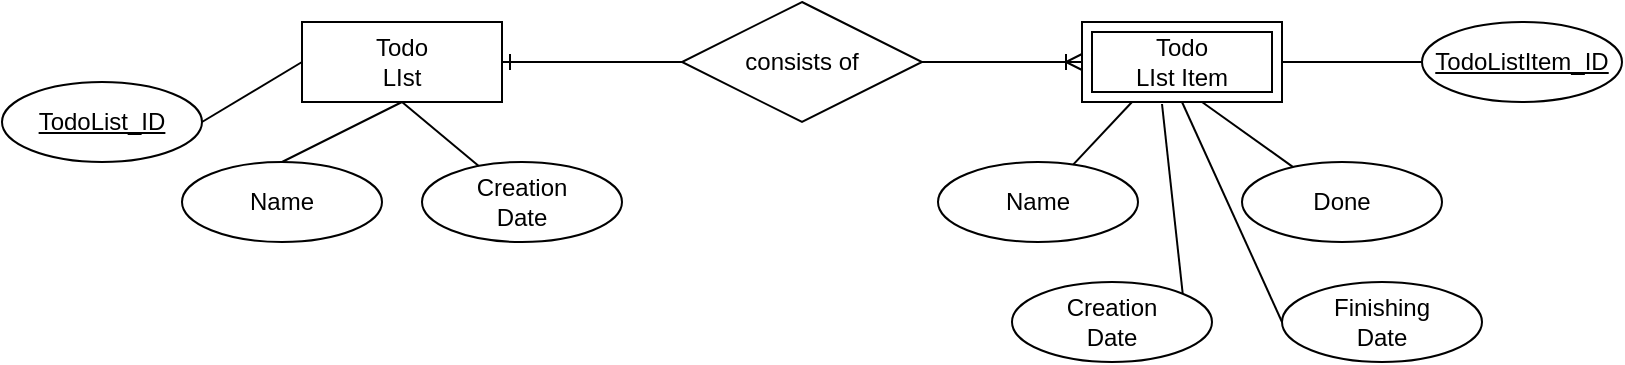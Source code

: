 <mxfile version="20.2.3" type="device" pages="2"><diagram id="R2lEEEUBdFMjLlhIrx00" name="Page-1"><mxGraphModel dx="1718" dy="553" grid="1" gridSize="10" guides="1" tooltips="1" connect="1" arrows="1" fold="1" page="1" pageScale="1" pageWidth="850" pageHeight="1100" math="0" shadow="0" extFonts="Permanent Marker^https://fonts.googleapis.com/css?family=Permanent+Marker"><root><mxCell id="0"/><mxCell id="1" parent="0"/><mxCell id="QV5DU34FES991CtCLiho-6" style="edgeStyle=none;rounded=0;orthogonalLoop=1;jettySize=auto;html=1;exitX=1;exitY=0.5;exitDx=0;exitDy=0;endArrow=none;endFill=0;startArrow=ERone;startFill=0;" edge="1" parent="1" source="QV5DU34FES991CtCLiho-1" target="QV5DU34FES991CtCLiho-4"><mxGeometry relative="1" as="geometry"/></mxCell><mxCell id="QV5DU34FES991CtCLiho-10" style="edgeStyle=none;rounded=0;orthogonalLoop=1;jettySize=auto;html=1;exitX=0.5;exitY=1;exitDx=0;exitDy=0;entryX=0.5;entryY=0;entryDx=0;entryDy=0;startArrow=none;startFill=0;endArrow=none;endFill=0;" edge="1" parent="1" source="QV5DU34FES991CtCLiho-1" target="QV5DU34FES991CtCLiho-9"><mxGeometry relative="1" as="geometry"/></mxCell><mxCell id="QV5DU34FES991CtCLiho-1" value="Todo &lt;br&gt;LIst" style="whiteSpace=wrap;html=1;align=center;" vertex="1" parent="1"><mxGeometry x="30" y="40" width="100" height="40" as="geometry"/></mxCell><mxCell id="QV5DU34FES991CtCLiho-3" value="Todo&lt;br&gt;LIst Item" style="shape=ext;margin=3;double=1;whiteSpace=wrap;html=1;align=center;" vertex="1" parent="1"><mxGeometry x="420" y="40" width="100" height="40" as="geometry"/></mxCell><mxCell id="QV5DU34FES991CtCLiho-4" value="consists of" style="shape=rhombus;perimeter=rhombusPerimeter;whiteSpace=wrap;html=1;align=center;" vertex="1" parent="1"><mxGeometry x="220" y="30" width="120" height="60" as="geometry"/></mxCell><mxCell id="QV5DU34FES991CtCLiho-8" style="edgeStyle=none;rounded=0;orthogonalLoop=1;jettySize=auto;html=1;endArrow=ERoneToMany;endFill=0;exitX=1;exitY=0.5;exitDx=0;exitDy=0;entryX=0;entryY=0.5;entryDx=0;entryDy=0;" edge="1" parent="1" source="QV5DU34FES991CtCLiho-4" target="QV5DU34FES991CtCLiho-3"><mxGeometry relative="1" as="geometry"><mxPoint x="340" y="60" as="sourcePoint"/><mxPoint x="420" y="59.5" as="targetPoint"/></mxGeometry></mxCell><mxCell id="QV5DU34FES991CtCLiho-9" value="Name" style="ellipse;whiteSpace=wrap;html=1;align=center;" vertex="1" parent="1"><mxGeometry x="-30" y="110" width="100" height="40" as="geometry"/></mxCell><mxCell id="QV5DU34FES991CtCLiho-11" value="Name" style="ellipse;whiteSpace=wrap;html=1;align=center;" vertex="1" parent="1"><mxGeometry x="348" y="110" width="100" height="40" as="geometry"/></mxCell><mxCell id="QV5DU34FES991CtCLiho-12" value="Creation &lt;br&gt;Date" style="ellipse;whiteSpace=wrap;html=1;align=center;" vertex="1" parent="1"><mxGeometry x="90" y="110" width="100" height="40" as="geometry"/></mxCell><mxCell id="QV5DU34FES991CtCLiho-13" style="edgeStyle=none;rounded=0;orthogonalLoop=1;jettySize=auto;html=1;exitX=0.5;exitY=1;exitDx=0;exitDy=0;startArrow=none;startFill=0;endArrow=none;endFill=0;" edge="1" parent="1" source="QV5DU34FES991CtCLiho-1" target="QV5DU34FES991CtCLiho-12"><mxGeometry relative="1" as="geometry"><mxPoint x="90" y="90" as="sourcePoint"/><mxPoint x="30" y="120" as="targetPoint"/></mxGeometry></mxCell><mxCell id="QV5DU34FES991CtCLiho-14" style="edgeStyle=none;rounded=0;orthogonalLoop=1;jettySize=auto;html=1;startArrow=none;startFill=0;endArrow=none;endFill=0;exitX=0.25;exitY=1;exitDx=0;exitDy=0;" edge="1" parent="1" source="QV5DU34FES991CtCLiho-3" target="QV5DU34FES991CtCLiho-11"><mxGeometry relative="1" as="geometry"><mxPoint x="150" y="90" as="sourcePoint"/><mxPoint x="128.363" y="121.97" as="targetPoint"/></mxGeometry></mxCell><mxCell id="QV5DU34FES991CtCLiho-15" value="Done" style="ellipse;whiteSpace=wrap;html=1;align=center;" vertex="1" parent="1"><mxGeometry x="500" y="110" width="100" height="40" as="geometry"/></mxCell><mxCell id="QV5DU34FES991CtCLiho-16" style="edgeStyle=none;rounded=0;orthogonalLoop=1;jettySize=auto;html=1;startArrow=none;startFill=0;endArrow=none;endFill=0;exitX=0.6;exitY=1;exitDx=0;exitDy=0;exitPerimeter=0;" edge="1" parent="1" source="QV5DU34FES991CtCLiho-3" target="QV5DU34FES991CtCLiho-15"><mxGeometry relative="1" as="geometry"><mxPoint x="480" y="70" as="sourcePoint"/><mxPoint x="442.9" y="120.251" as="targetPoint"/></mxGeometry></mxCell><mxCell id="QV5DU34FES991CtCLiho-17" value="Creation&lt;br&gt;Date" style="ellipse;whiteSpace=wrap;html=1;align=center;" vertex="1" parent="1"><mxGeometry x="385" y="170" width="100" height="40" as="geometry"/></mxCell><mxCell id="QV5DU34FES991CtCLiho-18" value="Finishing&lt;br&gt;Date" style="ellipse;whiteSpace=wrap;html=1;align=center;" vertex="1" parent="1"><mxGeometry x="520" y="170" width="100" height="40" as="geometry"/></mxCell><mxCell id="QV5DU34FES991CtCLiho-19" style="edgeStyle=none;rounded=0;orthogonalLoop=1;jettySize=auto;html=1;startArrow=none;startFill=0;endArrow=none;endFill=0;exitX=0.4;exitY=1.025;exitDx=0;exitDy=0;exitPerimeter=0;entryX=1;entryY=0;entryDx=0;entryDy=0;" edge="1" parent="1" source="QV5DU34FES991CtCLiho-3" target="QV5DU34FES991CtCLiho-17"><mxGeometry relative="1" as="geometry"><mxPoint x="455" y="90" as="sourcePoint"/><mxPoint x="442.9" y="120.251" as="targetPoint"/></mxGeometry></mxCell><mxCell id="QV5DU34FES991CtCLiho-20" style="edgeStyle=none;rounded=0;orthogonalLoop=1;jettySize=auto;html=1;startArrow=none;startFill=0;endArrow=none;endFill=0;exitX=0.5;exitY=1;exitDx=0;exitDy=0;entryX=0;entryY=0.5;entryDx=0;entryDy=0;" edge="1" parent="1" source="QV5DU34FES991CtCLiho-3" target="QV5DU34FES991CtCLiho-18"><mxGeometry relative="1" as="geometry"><mxPoint x="470" y="91" as="sourcePoint"/><mxPoint x="480.355" y="185.858" as="targetPoint"/></mxGeometry></mxCell><mxCell id="QV5DU34FES991CtCLiho-21" value="TodoList_ID" style="ellipse;whiteSpace=wrap;html=1;align=center;fontStyle=4" vertex="1" parent="1"><mxGeometry x="-120" y="70" width="100" height="40" as="geometry"/></mxCell><mxCell id="QV5DU34FES991CtCLiho-22" style="edgeStyle=none;rounded=0;orthogonalLoop=1;jettySize=auto;html=1;exitX=0;exitY=0.5;exitDx=0;exitDy=0;entryX=1;entryY=0.5;entryDx=0;entryDy=0;startArrow=none;startFill=0;endArrow=none;endFill=0;" edge="1" parent="1" source="QV5DU34FES991CtCLiho-1" target="QV5DU34FES991CtCLiho-21"><mxGeometry relative="1" as="geometry"><mxPoint x="90" y="90" as="sourcePoint"/><mxPoint x="30" y="120" as="targetPoint"/></mxGeometry></mxCell><mxCell id="QV5DU34FES991CtCLiho-23" value="TodoListItem_ID" style="ellipse;whiteSpace=wrap;html=1;align=center;fontStyle=4" vertex="1" parent="1"><mxGeometry x="590" y="40" width="100" height="40" as="geometry"/></mxCell><mxCell id="QV5DU34FES991CtCLiho-24" style="edgeStyle=none;rounded=0;orthogonalLoop=1;jettySize=auto;html=1;startArrow=none;startFill=0;endArrow=none;endFill=0;exitX=1;exitY=0.5;exitDx=0;exitDy=0;entryX=0;entryY=0.5;entryDx=0;entryDy=0;" edge="1" parent="1" source="QV5DU34FES991CtCLiho-3" target="QV5DU34FES991CtCLiho-23"><mxGeometry relative="1" as="geometry"><mxPoint x="490" y="90" as="sourcePoint"/><mxPoint x="535.57" y="122.55" as="targetPoint"/></mxGeometry></mxCell></root></mxGraphModel></diagram><diagram id="JofEje5hVxms3ulESgAQ" name="Page-2"><mxGraphModel dx="868" dy="553" grid="1" gridSize="10" guides="1" tooltips="1" connect="1" arrows="1" fold="1" page="1" pageScale="1" pageWidth="827" pageHeight="1169" math="0" shadow="0"><root><mxCell id="0"/><mxCell id="1" parent="0"/><mxCell id="5Gnf4bIlfshWgcYhZ5pU-1" value="Post" style="whiteSpace=wrap;html=1;align=center;" vertex="1" parent="1"><mxGeometry x="470" y="80" width="100" height="40" as="geometry"/></mxCell><mxCell id="5Gnf4bIlfshWgcYhZ5pU-4" style="edgeStyle=none;rounded=0;orthogonalLoop=1;jettySize=auto;html=1;exitX=1;exitY=0.5;exitDx=0;exitDy=0;startArrow=ERone;startFill=0;endArrow=none;endFill=0;" edge="1" parent="1" source="5Gnf4bIlfshWgcYhZ5pU-2" target="5Gnf4bIlfshWgcYhZ5pU-3"><mxGeometry relative="1" as="geometry"/></mxCell><mxCell id="5Gnf4bIlfshWgcYhZ5pU-2" value="Creator" style="whiteSpace=wrap;html=1;align=center;" vertex="1" parent="1"><mxGeometry x="140" y="80" width="100" height="40" as="geometry"/></mxCell><mxCell id="5Gnf4bIlfshWgcYhZ5pU-3" value="creates" style="shape=rhombus;perimeter=rhombusPerimeter;whiteSpace=wrap;html=1;align=center;" vertex="1" parent="1"><mxGeometry x="290" y="70" width="120" height="60" as="geometry"/></mxCell><mxCell id="5Gnf4bIlfshWgcYhZ5pU-5" style="edgeStyle=none;rounded=0;orthogonalLoop=1;jettySize=auto;html=1;exitX=1;exitY=0.5;exitDx=0;exitDy=0;startArrow=none;startFill=0;endArrow=ERzeroToMany;endFill=0;" edge="1" parent="1" source="5Gnf4bIlfshWgcYhZ5pU-3" target="5Gnf4bIlfshWgcYhZ5pU-1"><mxGeometry relative="1" as="geometry"><mxPoint x="250" y="110" as="sourcePoint"/><mxPoint x="300" y="110" as="targetPoint"/></mxGeometry></mxCell><mxCell id="5Gnf4bIlfshWgcYhZ5pU-6" value="Comment" style="whiteSpace=wrap;html=1;align=center;" vertex="1" parent="1"><mxGeometry x="140" y="260" width="100" height="40" as="geometry"/></mxCell><mxCell id="5Gnf4bIlfshWgcYhZ5pU-13" style="edgeStyle=orthogonalEdgeStyle;rounded=0;orthogonalLoop=1;jettySize=auto;html=1;exitX=1;exitY=0.5;exitDx=0;exitDy=0;entryX=0.5;entryY=1;entryDx=0;entryDy=0;startArrow=none;startFill=0;endArrow=ERzeroToMany;endFill=0;" edge="1" parent="1" source="5Gnf4bIlfshWgcYhZ5pU-7" target="5Gnf4bIlfshWgcYhZ5pU-1"><mxGeometry relative="1" as="geometry"/></mxCell><mxCell id="5Gnf4bIlfshWgcYhZ5pU-7" value="creates comments &lt;br&gt;to posts" style="shape=rhombus;perimeter=rhombusPerimeter;whiteSpace=wrap;html=1;align=center;" vertex="1" parent="1"><mxGeometry x="130" y="160" width="120" height="60" as="geometry"/></mxCell><mxCell id="5Gnf4bIlfshWgcYhZ5pU-9" style="edgeStyle=none;rounded=0;orthogonalLoop=1;jettySize=auto;html=1;exitX=0.5;exitY=1;exitDx=0;exitDy=0;startArrow=ERone;startFill=0;endArrow=none;endFill=0;entryX=0.5;entryY=0;entryDx=0;entryDy=0;" edge="1" parent="1" source="5Gnf4bIlfshWgcYhZ5pU-2" target="5Gnf4bIlfshWgcYhZ5pU-7"><mxGeometry relative="1" as="geometry"><mxPoint x="250" y="110" as="sourcePoint"/><mxPoint x="300" y="110" as="targetPoint"/></mxGeometry></mxCell><mxCell id="5Gnf4bIlfshWgcYhZ5pU-11" style="edgeStyle=none;rounded=0;orthogonalLoop=1;jettySize=auto;html=1;exitX=0.5;exitY=1;exitDx=0;exitDy=0;startArrow=none;startFill=0;endArrow=ERzeroToMany;endFill=0;" edge="1" parent="1" source="5Gnf4bIlfshWgcYhZ5pU-7" target="5Gnf4bIlfshWgcYhZ5pU-6"><mxGeometry relative="1" as="geometry"><mxPoint x="420" y="110" as="sourcePoint"/><mxPoint x="480" y="110" as="targetPoint"/></mxGeometry></mxCell><mxCell id="5Gnf4bIlfshWgcYhZ5pU-15" style="edgeStyle=none;rounded=0;orthogonalLoop=1;jettySize=auto;html=1;exitX=0.5;exitY=1;exitDx=0;exitDy=0;entryX=0.5;entryY=0;entryDx=0;entryDy=0;startArrow=none;startFill=0;endArrow=none;endFill=0;" edge="1" parent="1" source="5Gnf4bIlfshWgcYhZ5pU-14" target="5Gnf4bIlfshWgcYhZ5pU-2"><mxGeometry relative="1" as="geometry"/></mxCell><mxCell id="5Gnf4bIlfshWgcYhZ5pU-14" value="Name" style="ellipse;whiteSpace=wrap;html=1;align=center;" vertex="1" parent="1"><mxGeometry x="100" y="10" width="100" height="40" as="geometry"/></mxCell><mxCell id="5Gnf4bIlfshWgcYhZ5pU-16" value="Title" style="ellipse;whiteSpace=wrap;html=1;align=center;" vertex="1" parent="1"><mxGeometry x="410" y="10" width="100" height="40" as="geometry"/></mxCell><mxCell id="5Gnf4bIlfshWgcYhZ5pU-17" value="Text" style="ellipse;whiteSpace=wrap;html=1;align=center;" vertex="1" parent="1"><mxGeometry x="540" y="10" width="100" height="40" as="geometry"/></mxCell><mxCell id="5Gnf4bIlfshWgcYhZ5pU-18" value="Date" style="ellipse;whiteSpace=wrap;html=1;align=center;" vertex="1" parent="1"><mxGeometry x="270" y="10" width="100" height="40" as="geometry"/></mxCell><mxCell id="5Gnf4bIlfshWgcYhZ5pU-19" style="edgeStyle=none;rounded=0;orthogonalLoop=1;jettySize=auto;html=1;exitX=0.5;exitY=1;exitDx=0;exitDy=0;entryX=0.5;entryY=0;entryDx=0;entryDy=0;startArrow=none;startFill=0;endArrow=none;endFill=0;" edge="1" parent="1" source="5Gnf4bIlfshWgcYhZ5pU-16" target="5Gnf4bIlfshWgcYhZ5pU-1"><mxGeometry relative="1" as="geometry"><mxPoint x="120" y="60" as="sourcePoint"/><mxPoint x="200" y="90" as="targetPoint"/></mxGeometry></mxCell><mxCell id="5Gnf4bIlfshWgcYhZ5pU-20" style="edgeStyle=none;rounded=0;orthogonalLoop=1;jettySize=auto;html=1;exitX=0;exitY=1;exitDx=0;exitDy=0;startArrow=none;startFill=0;endArrow=none;endFill=0;" edge="1" parent="1" source="5Gnf4bIlfshWgcYhZ5pU-17"><mxGeometry relative="1" as="geometry"><mxPoint x="470" y="60" as="sourcePoint"/><mxPoint x="520" y="80" as="targetPoint"/></mxGeometry></mxCell><mxCell id="5Gnf4bIlfshWgcYhZ5pU-22" style="edgeStyle=none;rounded=0;orthogonalLoop=1;jettySize=auto;html=1;entryX=0;entryY=0;entryDx=0;entryDy=0;startArrow=none;startFill=0;endArrow=none;endFill=0;" edge="1" parent="1" source="5Gnf4bIlfshWgcYhZ5pU-18" target="5Gnf4bIlfshWgcYhZ5pU-3"><mxGeometry relative="1" as="geometry"><mxPoint x="120" y="60" as="sourcePoint"/><mxPoint x="200" y="90" as="targetPoint"/></mxGeometry></mxCell><mxCell id="5Gnf4bIlfshWgcYhZ5pU-23" value="Date" style="ellipse;whiteSpace=wrap;html=1;align=center;" vertex="1" parent="1"><mxGeometry x="40" y="130" width="100" height="40" as="geometry"/></mxCell><mxCell id="5Gnf4bIlfshWgcYhZ5pU-24" style="edgeStyle=none;rounded=0;orthogonalLoop=1;jettySize=auto;html=1;entryX=0;entryY=0;entryDx=0;entryDy=0;startArrow=none;startFill=0;endArrow=none;endFill=0;" edge="1" source="5Gnf4bIlfshWgcYhZ5pU-23" parent="1" target="5Gnf4bIlfshWgcYhZ5pU-7"><mxGeometry relative="1" as="geometry"><mxPoint x="-100" y="180" as="sourcePoint"/><mxPoint x="130" y="190" as="targetPoint"/></mxGeometry></mxCell><mxCell id="5Gnf4bIlfshWgcYhZ5pU-25" value="Text" style="ellipse;whiteSpace=wrap;html=1;align=center;" vertex="1" parent="1"><mxGeometry x="220" y="320" width="100" height="40" as="geometry"/></mxCell><mxCell id="5Gnf4bIlfshWgcYhZ5pU-26" style="edgeStyle=none;rounded=0;orthogonalLoop=1;jettySize=auto;html=1;exitX=1;exitY=0.5;exitDx=0;exitDy=0;startArrow=none;startFill=0;endArrow=none;endFill=0;entryX=0.61;entryY=-0.025;entryDx=0;entryDy=0;entryPerimeter=0;" edge="1" parent="1" source="5Gnf4bIlfshWgcYhZ5pU-6" target="5Gnf4bIlfshWgcYhZ5pU-25"><mxGeometry relative="1" as="geometry"><mxPoint x="564.645" y="54.142" as="sourcePoint"/><mxPoint x="530" y="90" as="targetPoint"/></mxGeometry></mxCell></root></mxGraphModel></diagram></mxfile>
